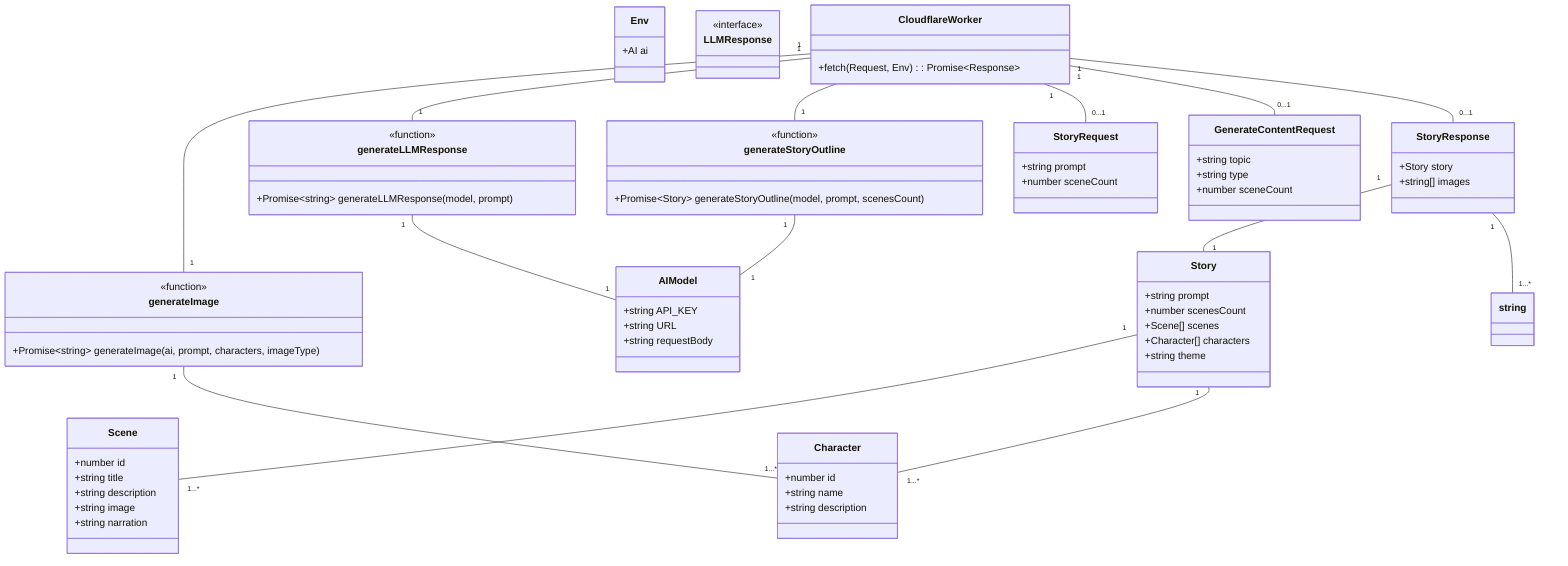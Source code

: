 classDiagram
    class Env {
        +AI ai
    }

    class Scene {
        +number id
        +string title
        +string description
        +string image
        +string narration
    }

    class Character {
        +number id
        +string name
        +string description
    }

    class Story {
        +string prompt
        +number scenesCount
        +Scene[] scenes
        +Character[] characters
        +string theme
    }

    class StoryRequest {
        +string prompt
        +number sceneCount
    }

    class StoryResponse {
        +Story story
        +string[] images
    }

    class AIModel {
        +string API_KEY
        +string URL
        +string requestBody
    }

    class LLMResponse {
        <<interface>>
    }

    class GenerateContentRequest {
        +string topic
        +string type
        +number sceneCount
    }

    class CloudflareWorker {
        +fetch(Request, Env): Promise~Response~
    }

    %% Functions as separate classes
    class generateImage {
        <<function>>
        +Promise~string~ generateImage(ai, prompt, characters, imageType)
    }

    class generateLLMResponse {
        <<function>>
        +Promise~string~ generateLLMResponse(model, prompt)
    }

    class generateStoryOutline {
        <<function>>
        +Promise~Story~ generateStoryOutline(model, prompt, scenesCount)
    }

    %% Multiplicity-based relations
    Story "1" -- "1...*" Scene 
    Story "1" -- "1...*" Character 
    StoryResponse "1" -- "1" Story 
    StoryResponse "1" -- "1...*" string
    CloudflareWorker "1" -- "1" generateImage
    CloudflareWorker "1" -- "1" generateLLMResponse
    CloudflareWorker "1" -- "1" generateStoryOutline
    generateImage "1" -- "1...*" Character
    generateStoryOutline "1" -- "1" AIModel
    generateLLMResponse "1" -- "1" AIModel
    CloudflareWorker "1" -- "0...1" StoryRequest
    CloudflareWorker "1" -- "0...1" GenerateContentRequest
    CloudflareWorker "1" -- "0...1" StoryResponse